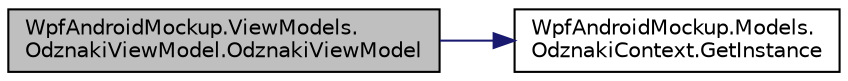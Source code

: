 digraph "WpfAndroidMockup.ViewModels.OdznakiViewModel.OdznakiViewModel"
{
 // INTERACTIVE_SVG=YES
  edge [fontname="Helvetica",fontsize="10",labelfontname="Helvetica",labelfontsize="10"];
  node [fontname="Helvetica",fontsize="10",shape=record];
  rankdir="LR";
  Node0 [label="WpfAndroidMockup.ViewModels.\lOdznakiViewModel.OdznakiViewModel",height=0.2,width=0.4,color="black", fillcolor="grey75", style="filled", fontcolor="black"];
  Node0 -> Node1 [color="midnightblue",fontsize="10",style="solid",fontname="Helvetica"];
  Node1 [label="WpfAndroidMockup.Models.\lOdznakiContext.GetInstance",height=0.2,width=0.4,color="black", fillcolor="white", style="filled",URL="$class_wpf_android_mockup_1_1_models_1_1_odznaki_context.html#a0328bf76f946868f953c65dc5703d6b3",tooltip="Zwraca instancję singletonu OdznakiContext. "];
}
